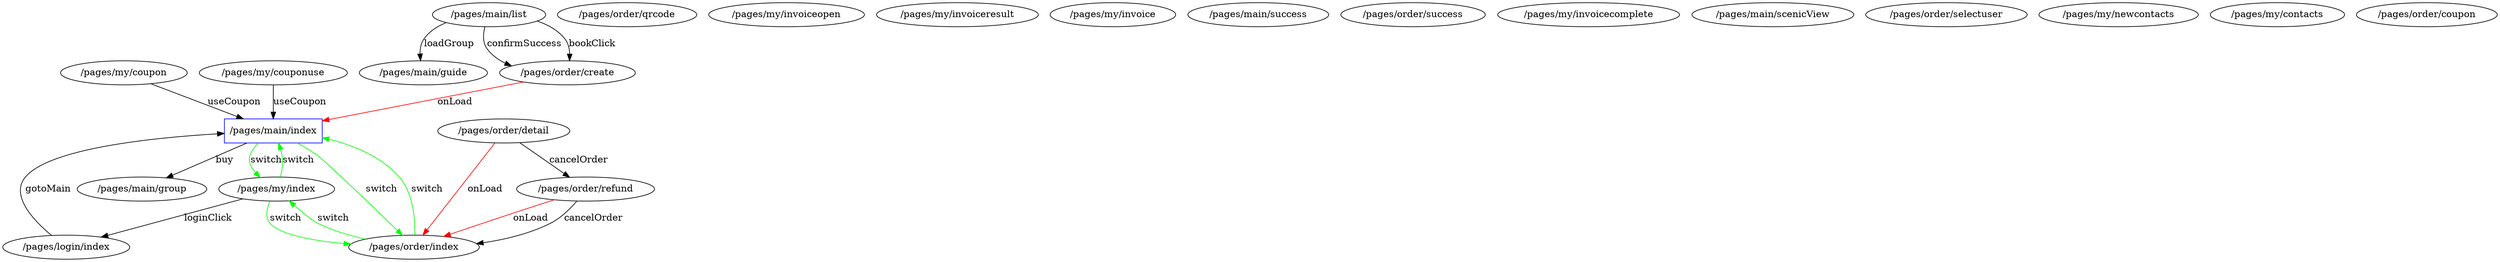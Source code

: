 // UI State Transfer Diagram
digraph {
	"/pages/my/coupon" [label="/pages/my/coupon"]
	"/pages/main/list" [label="/pages/main/list"]
	"/pages/order/qrcode" [label="/pages/order/qrcode"]
	"/pages/order/detail" [label="/pages/order/detail"]
	"/pages/my/invoiceopen" [label="/pages/my/invoiceopen"]
	"/pages/main/group" [label="/pages/main/group"]
	"/pages/my/invoiceresult" [label="/pages/my/invoiceresult"]
	"/pages/my/index" [label="/pages/my/index"]
	"/pages/login/index" [label="/pages/login/index"]
	"/pages/my/invoice" [label="/pages/my/invoice"]
	"/pages/main/success" [label="/pages/main/success"]
	"/pages/order/success" [label="/pages/order/success"]
	"/pages/main/index" [label="/pages/main/index" color=blue shape=rectangle]
	"/pages/my/invoicecomplete" [label="/pages/my/invoicecomplete"]
	"/pages/order/index" [label="/pages/order/index"]
	"/pages/my/couponuse" [label="/pages/my/couponuse"]
	"/pages/main/scenicView" [label="/pages/main/scenicView"]
	"/pages/order/selectuser" [label="/pages/order/selectuser"]
	"/pages/main/guide" [label="/pages/main/guide"]
	"/pages/order/refund" [label="/pages/order/refund"]
	"/pages/my/newcontacts" [label="/pages/my/newcontacts"]
	"/pages/order/create" [label="/pages/order/create"]
	"/pages/my/contacts" [label="/pages/my/contacts"]
	"/pages/order/coupon" [label="/pages/order/coupon"]
	"/pages/main/index" -> "/pages/order/index" [label=switch color=green]
	"/pages/main/index" -> "/pages/my/index" [label=switch color=green]
	"/pages/order/index" -> "/pages/main/index" [label=switch color=green]
	"/pages/order/index" -> "/pages/my/index" [label=switch color=green]
	"/pages/my/index" -> "/pages/main/index" [label=switch color=green]
	"/pages/my/index" -> "/pages/order/index" [label=switch color=green]
	"/pages/main/index" -> "/pages/main/group" [label=buy]
	"/pages/main/list" -> "/pages/order/create" [label=bookClick]
	"/pages/main/list" -> "/pages/main/guide" [label=loadGroup]
	"/pages/main/list" -> "/pages/order/create" [label=confirmSuccess]
	"/pages/my/index" -> "/pages/login/index" [label=loginClick]
	"/pages/order/create" -> "/pages/main/index" [label=onLoad color=red]
	"/pages/order/detail" -> "/pages/order/index" [label=onLoad color=red]
	"/pages/order/detail" -> "/pages/order/refund" [label=cancelOrder]
	"/pages/login/index" -> "/pages/main/index" [label=gotoMain]
	"/pages/my/coupon" -> "/pages/main/index" [label=useCoupon]
	"/pages/my/couponuse" -> "/pages/main/index" [label=useCoupon]
	"/pages/order/refund" -> "/pages/order/index" [label=cancelOrder]
	"/pages/order/refund" -> "/pages/order/index" [label=onLoad color=red]
}
